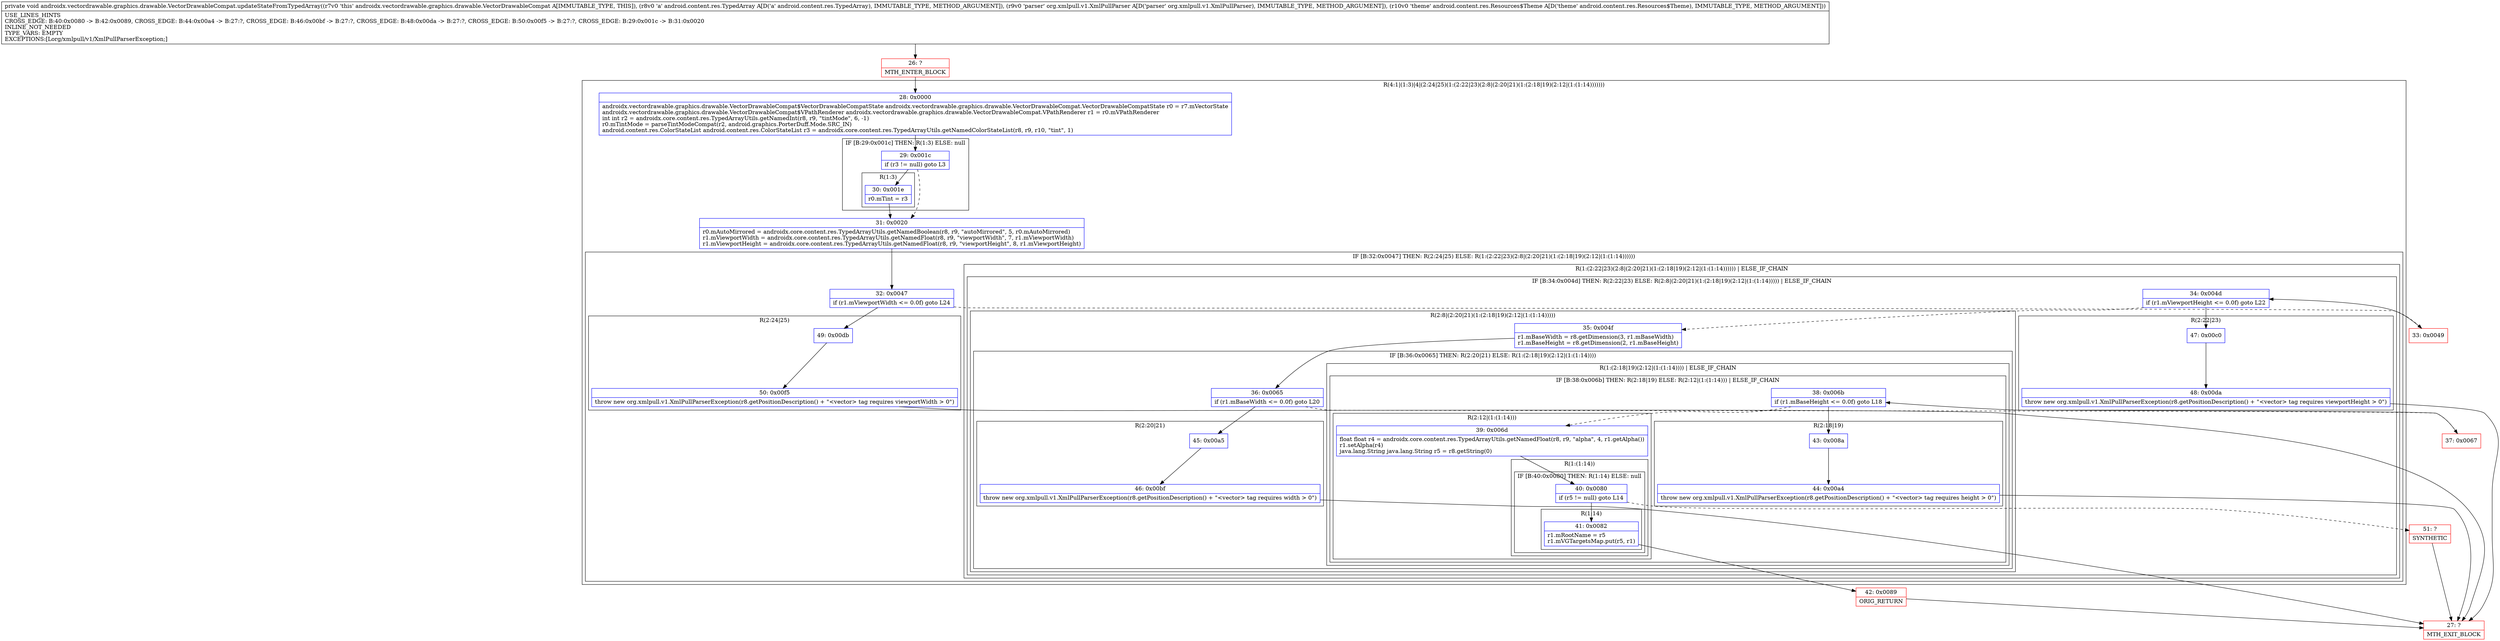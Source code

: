 digraph "CFG forandroidx.vectordrawable.graphics.drawable.VectorDrawableCompat.updateStateFromTypedArray(Landroid\/content\/res\/TypedArray;Lorg\/xmlpull\/v1\/XmlPullParser;Landroid\/content\/res\/Resources$Theme;)V" {
subgraph cluster_Region_627768023 {
label = "R(4:1|(1:3)|4|(2:24|25)(1:(2:22|23)(2:8|(2:20|21)(1:(2:18|19)(2:12|(1:(1:14)))))))";
node [shape=record,color=blue];
Node_28 [shape=record,label="{28\:\ 0x0000|androidx.vectordrawable.graphics.drawable.VectorDrawableCompat$VectorDrawableCompatState androidx.vectordrawable.graphics.drawable.VectorDrawableCompat.VectorDrawableCompatState r0 = r7.mVectorState\landroidx.vectordrawable.graphics.drawable.VectorDrawableCompat$VPathRenderer androidx.vectordrawable.graphics.drawable.VectorDrawableCompat.VPathRenderer r1 = r0.mVPathRenderer\lint int r2 = androidx.core.content.res.TypedArrayUtils.getNamedInt(r8, r9, \"tintMode\", 6, \-1)\lr0.mTintMode = parseTintModeCompat(r2, android.graphics.PorterDuff.Mode.SRC_IN)\landroid.content.res.ColorStateList android.content.res.ColorStateList r3 = androidx.core.content.res.TypedArrayUtils.getNamedColorStateList(r8, r9, r10, \"tint\", 1)\l}"];
subgraph cluster_IfRegion_631548063 {
label = "IF [B:29:0x001c] THEN: R(1:3) ELSE: null";
node [shape=record,color=blue];
Node_29 [shape=record,label="{29\:\ 0x001c|if (r3 != null) goto L3\l}"];
subgraph cluster_Region_856867849 {
label = "R(1:3)";
node [shape=record,color=blue];
Node_30 [shape=record,label="{30\:\ 0x001e|r0.mTint = r3\l}"];
}
}
Node_31 [shape=record,label="{31\:\ 0x0020|r0.mAutoMirrored = androidx.core.content.res.TypedArrayUtils.getNamedBoolean(r8, r9, \"autoMirrored\", 5, r0.mAutoMirrored)\lr1.mViewportWidth = androidx.core.content.res.TypedArrayUtils.getNamedFloat(r8, r9, \"viewportWidth\", 7, r1.mViewportWidth)\lr1.mViewportHeight = androidx.core.content.res.TypedArrayUtils.getNamedFloat(r8, r9, \"viewportHeight\", 8, r1.mViewportHeight)\l}"];
subgraph cluster_IfRegion_1236204394 {
label = "IF [B:32:0x0047] THEN: R(2:24|25) ELSE: R(1:(2:22|23)(2:8|(2:20|21)(1:(2:18|19)(2:12|(1:(1:14))))))";
node [shape=record,color=blue];
Node_32 [shape=record,label="{32\:\ 0x0047|if (r1.mViewportWidth \<= 0.0f) goto L24\l}"];
subgraph cluster_Region_1997088682 {
label = "R(2:24|25)";
node [shape=record,color=blue];
Node_49 [shape=record,label="{49\:\ 0x00db}"];
Node_50 [shape=record,label="{50\:\ 0x00f5|throw new org.xmlpull.v1.XmlPullParserException(r8.getPositionDescription() + \"\<vector\> tag requires viewportWidth \> 0\")\l}"];
}
subgraph cluster_Region_1043770167 {
label = "R(1:(2:22|23)(2:8|(2:20|21)(1:(2:18|19)(2:12|(1:(1:14)))))) | ELSE_IF_CHAIN\l";
node [shape=record,color=blue];
subgraph cluster_IfRegion_1037733222 {
label = "IF [B:34:0x004d] THEN: R(2:22|23) ELSE: R(2:8|(2:20|21)(1:(2:18|19)(2:12|(1:(1:14))))) | ELSE_IF_CHAIN\l";
node [shape=record,color=blue];
Node_34 [shape=record,label="{34\:\ 0x004d|if (r1.mViewportHeight \<= 0.0f) goto L22\l}"];
subgraph cluster_Region_650175603 {
label = "R(2:22|23)";
node [shape=record,color=blue];
Node_47 [shape=record,label="{47\:\ 0x00c0}"];
Node_48 [shape=record,label="{48\:\ 0x00da|throw new org.xmlpull.v1.XmlPullParserException(r8.getPositionDescription() + \"\<vector\> tag requires viewportHeight \> 0\")\l}"];
}
subgraph cluster_Region_1326740552 {
label = "R(2:8|(2:20|21)(1:(2:18|19)(2:12|(1:(1:14)))))";
node [shape=record,color=blue];
Node_35 [shape=record,label="{35\:\ 0x004f|r1.mBaseWidth = r8.getDimension(3, r1.mBaseWidth)\lr1.mBaseHeight = r8.getDimension(2, r1.mBaseHeight)\l}"];
subgraph cluster_IfRegion_1787020079 {
label = "IF [B:36:0x0065] THEN: R(2:20|21) ELSE: R(1:(2:18|19)(2:12|(1:(1:14))))";
node [shape=record,color=blue];
Node_36 [shape=record,label="{36\:\ 0x0065|if (r1.mBaseWidth \<= 0.0f) goto L20\l}"];
subgraph cluster_Region_1332166719 {
label = "R(2:20|21)";
node [shape=record,color=blue];
Node_45 [shape=record,label="{45\:\ 0x00a5}"];
Node_46 [shape=record,label="{46\:\ 0x00bf|throw new org.xmlpull.v1.XmlPullParserException(r8.getPositionDescription() + \"\<vector\> tag requires width \> 0\")\l}"];
}
subgraph cluster_Region_1902975502 {
label = "R(1:(2:18|19)(2:12|(1:(1:14)))) | ELSE_IF_CHAIN\l";
node [shape=record,color=blue];
subgraph cluster_IfRegion_1422393534 {
label = "IF [B:38:0x006b] THEN: R(2:18|19) ELSE: R(2:12|(1:(1:14))) | ELSE_IF_CHAIN\l";
node [shape=record,color=blue];
Node_38 [shape=record,label="{38\:\ 0x006b|if (r1.mBaseHeight \<= 0.0f) goto L18\l}"];
subgraph cluster_Region_2047440903 {
label = "R(2:18|19)";
node [shape=record,color=blue];
Node_43 [shape=record,label="{43\:\ 0x008a}"];
Node_44 [shape=record,label="{44\:\ 0x00a4|throw new org.xmlpull.v1.XmlPullParserException(r8.getPositionDescription() + \"\<vector\> tag requires height \> 0\")\l}"];
}
subgraph cluster_Region_1032853244 {
label = "R(2:12|(1:(1:14)))";
node [shape=record,color=blue];
Node_39 [shape=record,label="{39\:\ 0x006d|float float r4 = androidx.core.content.res.TypedArrayUtils.getNamedFloat(r8, r9, \"alpha\", 4, r1.getAlpha())\lr1.setAlpha(r4)\ljava.lang.String java.lang.String r5 = r8.getString(0)\l}"];
subgraph cluster_Region_1540094025 {
label = "R(1:(1:14))";
node [shape=record,color=blue];
subgraph cluster_IfRegion_838701413 {
label = "IF [B:40:0x0080] THEN: R(1:14) ELSE: null";
node [shape=record,color=blue];
Node_40 [shape=record,label="{40\:\ 0x0080|if (r5 != null) goto L14\l}"];
subgraph cluster_Region_1372230450 {
label = "R(1:14)";
node [shape=record,color=blue];
Node_41 [shape=record,label="{41\:\ 0x0082|r1.mRootName = r5\lr1.mVGTargetsMap.put(r5, r1)\l}"];
}
}
}
}
}
}
}
}
}
}
}
}
Node_26 [shape=record,color=red,label="{26\:\ ?|MTH_ENTER_BLOCK\l}"];
Node_33 [shape=record,color=red,label="{33\:\ 0x0049}"];
Node_37 [shape=record,color=red,label="{37\:\ 0x0067}"];
Node_42 [shape=record,color=red,label="{42\:\ 0x0089|ORIG_RETURN\l}"];
Node_27 [shape=record,color=red,label="{27\:\ ?|MTH_EXIT_BLOCK\l}"];
Node_51 [shape=record,color=red,label="{51\:\ ?|SYNTHETIC\l}"];
MethodNode[shape=record,label="{private void androidx.vectordrawable.graphics.drawable.VectorDrawableCompat.updateStateFromTypedArray((r7v0 'this' androidx.vectordrawable.graphics.drawable.VectorDrawableCompat A[IMMUTABLE_TYPE, THIS]), (r8v0 'a' android.content.res.TypedArray A[D('a' android.content.res.TypedArray), IMMUTABLE_TYPE, METHOD_ARGUMENT]), (r9v0 'parser' org.xmlpull.v1.XmlPullParser A[D('parser' org.xmlpull.v1.XmlPullParser), IMMUTABLE_TYPE, METHOD_ARGUMENT]), (r10v0 'theme' android.content.res.Resources$Theme A[D('theme' android.content.res.Resources$Theme), IMMUTABLE_TYPE, METHOD_ARGUMENT]))  | USE_LINES_HINTS\lCROSS_EDGE: B:40:0x0080 \-\> B:42:0x0089, CROSS_EDGE: B:44:0x00a4 \-\> B:27:?, CROSS_EDGE: B:46:0x00bf \-\> B:27:?, CROSS_EDGE: B:48:0x00da \-\> B:27:?, CROSS_EDGE: B:50:0x00f5 \-\> B:27:?, CROSS_EDGE: B:29:0x001c \-\> B:31:0x0020\lINLINE_NOT_NEEDED\lTYPE_VARS: EMPTY\lEXCEPTIONS:[Lorg\/xmlpull\/v1\/XmlPullParserException;]\l}"];
MethodNode -> Node_26;Node_28 -> Node_29;
Node_29 -> Node_30;
Node_29 -> Node_31[style=dashed];
Node_30 -> Node_31;
Node_31 -> Node_32;
Node_32 -> Node_33[style=dashed];
Node_32 -> Node_49;
Node_49 -> Node_50;
Node_50 -> Node_27;
Node_34 -> Node_35[style=dashed];
Node_34 -> Node_47;
Node_47 -> Node_48;
Node_48 -> Node_27;
Node_35 -> Node_36;
Node_36 -> Node_37[style=dashed];
Node_36 -> Node_45;
Node_45 -> Node_46;
Node_46 -> Node_27;
Node_38 -> Node_39[style=dashed];
Node_38 -> Node_43;
Node_43 -> Node_44;
Node_44 -> Node_27;
Node_39 -> Node_40;
Node_40 -> Node_41;
Node_40 -> Node_51[style=dashed];
Node_41 -> Node_42;
Node_26 -> Node_28;
Node_33 -> Node_34;
Node_37 -> Node_38;
Node_42 -> Node_27;
Node_51 -> Node_27;
}


